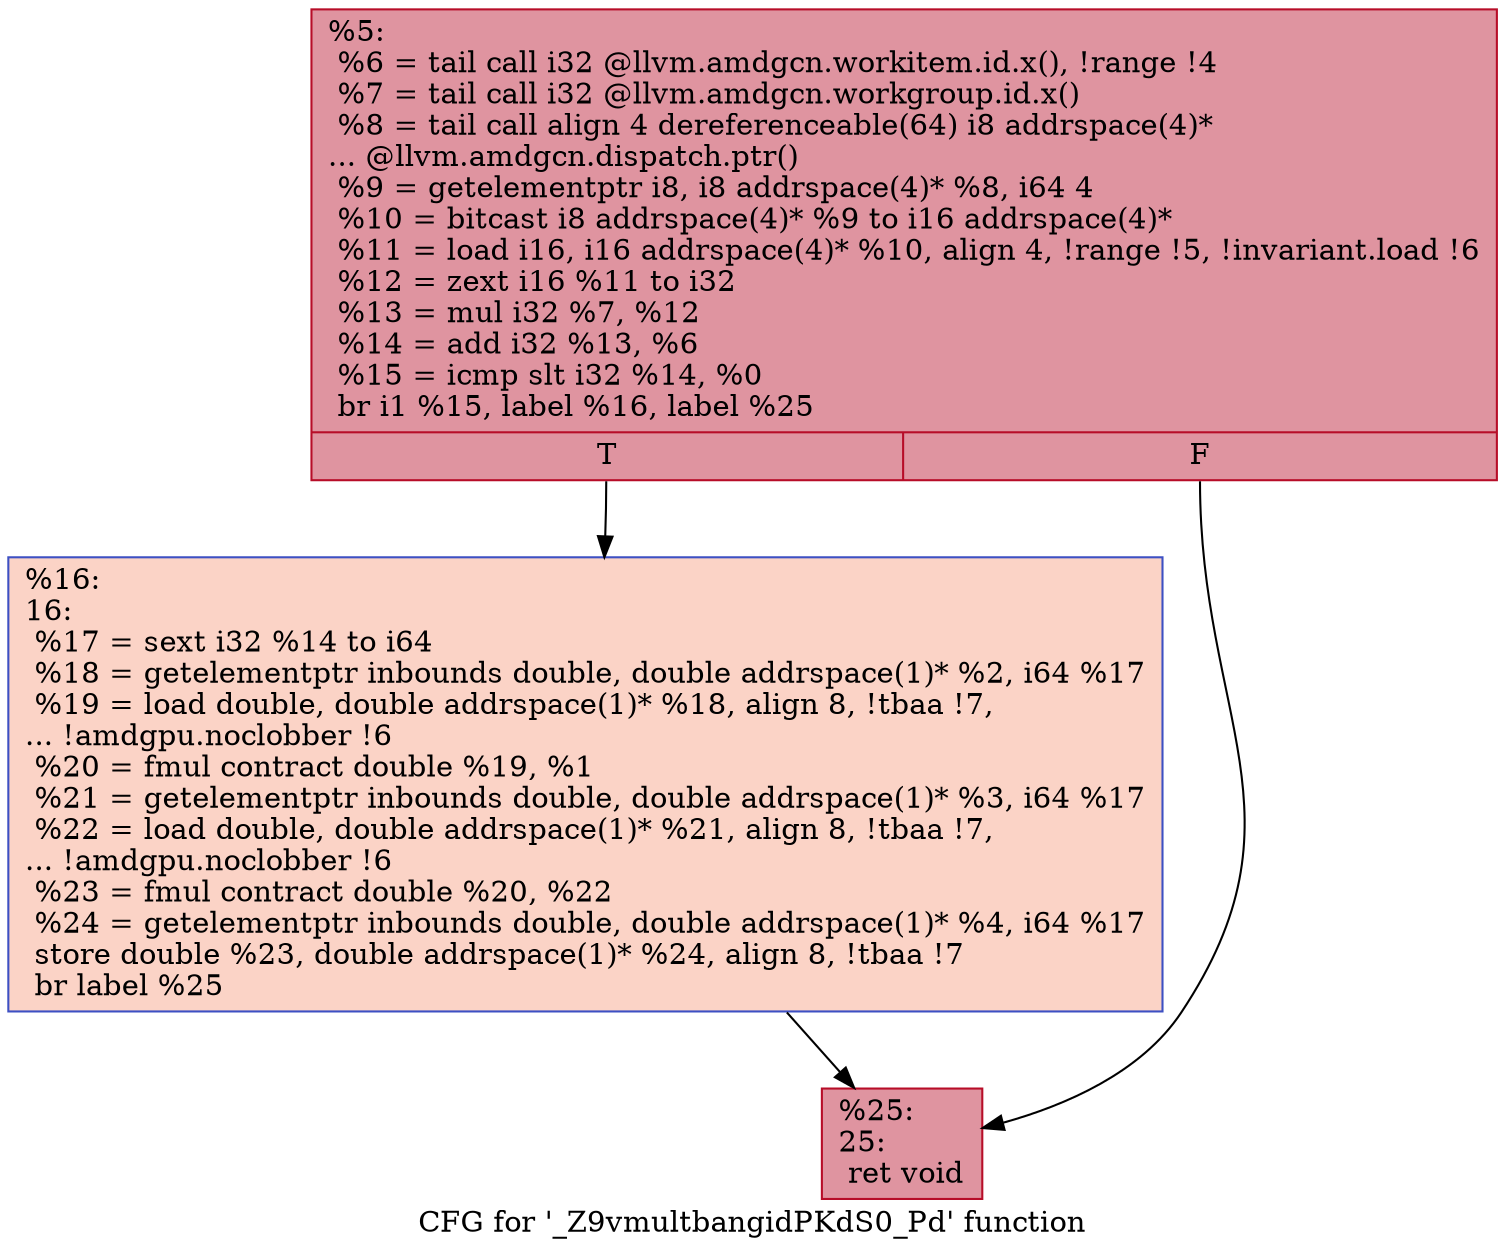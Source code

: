 digraph "CFG for '_Z9vmultbangidPKdS0_Pd' function" {
	label="CFG for '_Z9vmultbangidPKdS0_Pd' function";

	Node0x5a3e1b0 [shape=record,color="#b70d28ff", style=filled, fillcolor="#b70d2870",label="{%5:\l  %6 = tail call i32 @llvm.amdgcn.workitem.id.x(), !range !4\l  %7 = tail call i32 @llvm.amdgcn.workgroup.id.x()\l  %8 = tail call align 4 dereferenceable(64) i8 addrspace(4)*\l... @llvm.amdgcn.dispatch.ptr()\l  %9 = getelementptr i8, i8 addrspace(4)* %8, i64 4\l  %10 = bitcast i8 addrspace(4)* %9 to i16 addrspace(4)*\l  %11 = load i16, i16 addrspace(4)* %10, align 4, !range !5, !invariant.load !6\l  %12 = zext i16 %11 to i32\l  %13 = mul i32 %7, %12\l  %14 = add i32 %13, %6\l  %15 = icmp slt i32 %14, %0\l  br i1 %15, label %16, label %25\l|{<s0>T|<s1>F}}"];
	Node0x5a3e1b0:s0 -> Node0x5a40080;
	Node0x5a3e1b0:s1 -> Node0x5a40110;
	Node0x5a40080 [shape=record,color="#3d50c3ff", style=filled, fillcolor="#f59c7d70",label="{%16:\l16:                                               \l  %17 = sext i32 %14 to i64\l  %18 = getelementptr inbounds double, double addrspace(1)* %2, i64 %17\l  %19 = load double, double addrspace(1)* %18, align 8, !tbaa !7,\l... !amdgpu.noclobber !6\l  %20 = fmul contract double %19, %1\l  %21 = getelementptr inbounds double, double addrspace(1)* %3, i64 %17\l  %22 = load double, double addrspace(1)* %21, align 8, !tbaa !7,\l... !amdgpu.noclobber !6\l  %23 = fmul contract double %20, %22\l  %24 = getelementptr inbounds double, double addrspace(1)* %4, i64 %17\l  store double %23, double addrspace(1)* %24, align 8, !tbaa !7\l  br label %25\l}"];
	Node0x5a40080 -> Node0x5a40110;
	Node0x5a40110 [shape=record,color="#b70d28ff", style=filled, fillcolor="#b70d2870",label="{%25:\l25:                                               \l  ret void\l}"];
}
